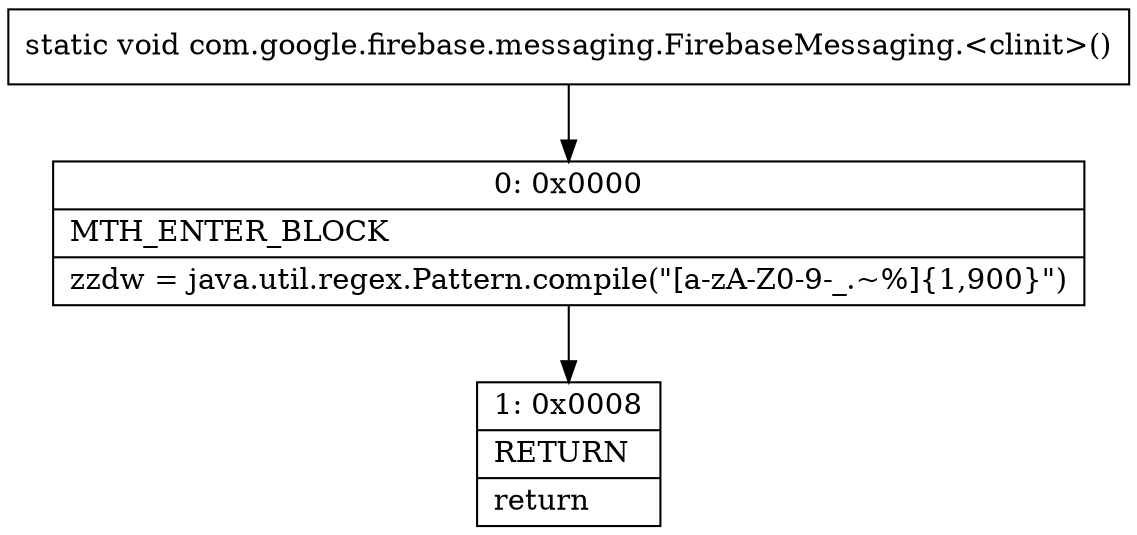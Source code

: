 digraph "CFG forcom.google.firebase.messaging.FirebaseMessaging.\<clinit\>()V" {
Node_0 [shape=record,label="{0\:\ 0x0000|MTH_ENTER_BLOCK\l|zzdw = java.util.regex.Pattern.compile(\"[a\-zA\-Z0\-9\-_.~%]\{1,900\}\")\l}"];
Node_1 [shape=record,label="{1\:\ 0x0008|RETURN\l|return\l}"];
MethodNode[shape=record,label="{static void com.google.firebase.messaging.FirebaseMessaging.\<clinit\>() }"];
MethodNode -> Node_0;
Node_0 -> Node_1;
}

